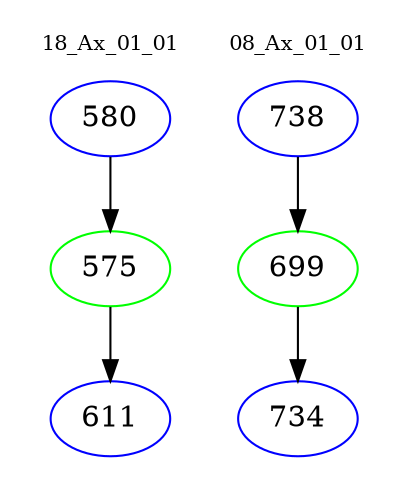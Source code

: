 digraph{
subgraph cluster_0 {
color = white
label = "18_Ax_01_01";
fontsize=10;
T0_580 [label="580", color="blue"]
T0_580 -> T0_575 [color="black"]
T0_575 [label="575", color="green"]
T0_575 -> T0_611 [color="black"]
T0_611 [label="611", color="blue"]
}
subgraph cluster_1 {
color = white
label = "08_Ax_01_01";
fontsize=10;
T1_738 [label="738", color="blue"]
T1_738 -> T1_699 [color="black"]
T1_699 [label="699", color="green"]
T1_699 -> T1_734 [color="black"]
T1_734 [label="734", color="blue"]
}
}
